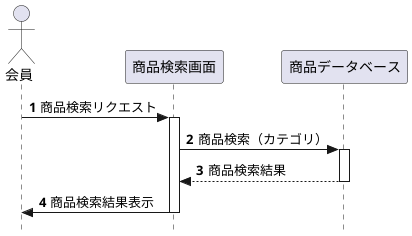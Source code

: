 @startuml 演習4-5
 'メッセージに自動で番号を降る
 autonumber
 ' 厳密なUMLに準拠する
skinparam style strictuml
actor 会員
participant 商品検索画面
participant 商品データベース

会員 -> 商品検索画面: 商品検索リクエスト
activate 商品検索画面

商品検索画面 -> 商品データベース: 商品検索（カテゴリ）
activate 商品データベース

商品データベース --> 商品検索画面: 商品検索結果
deactivate 商品データベース

商品検索画面 -> 会員: 商品検索結果表示
deactivate 商品検索画面

@enduml
